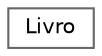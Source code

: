 digraph "Graphical Class Hierarchy"
{
 // LATEX_PDF_SIZE
  bgcolor="transparent";
  edge [fontname=Helvetica,fontsize=10,labelfontname=Helvetica,labelfontsize=10];
  node [fontname=Helvetica,fontsize=10,shape=box,height=0.2,width=0.4];
  rankdir="LR";
  Node0 [label="Livro",height=0.2,width=0.4,color="grey40", fillcolor="white", style="filled",URL="$class_livro.html",tooltip="Classe do objeto Livro."];
}
